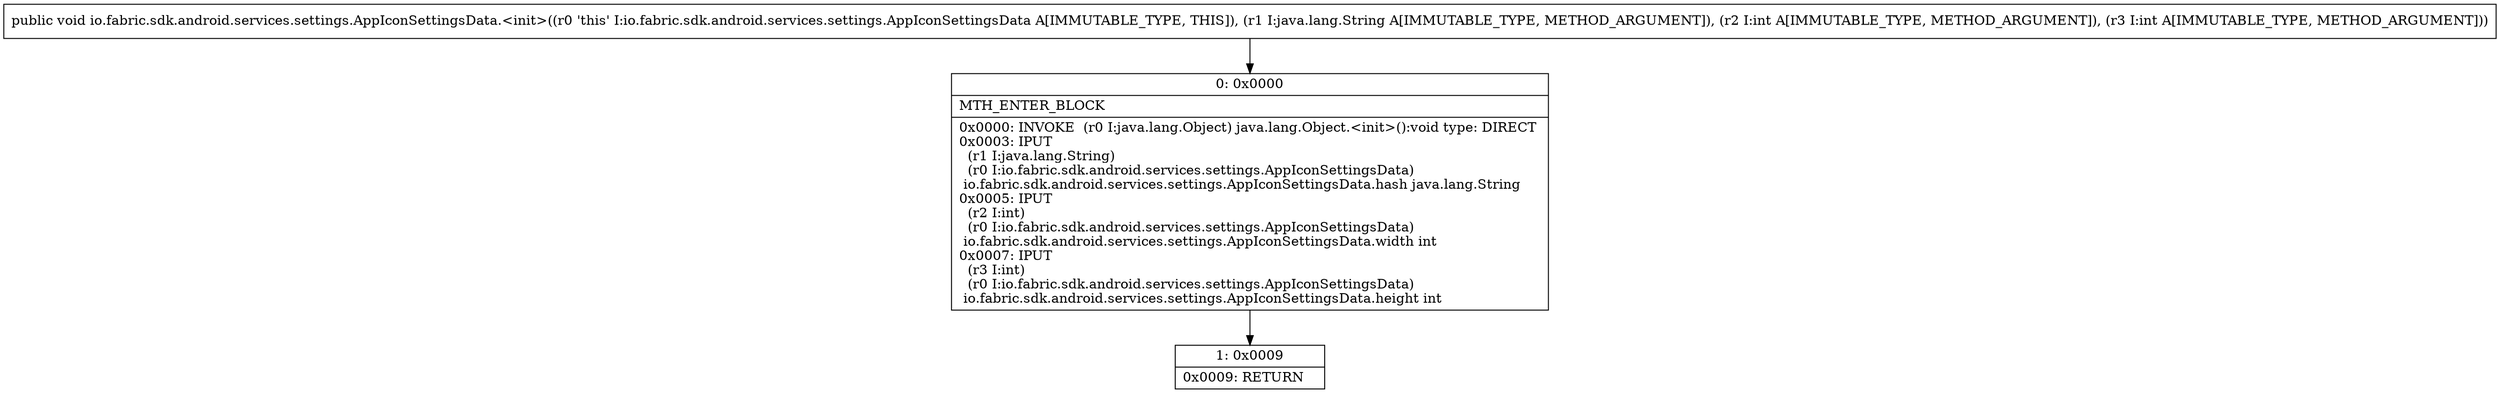 digraph "CFG forio.fabric.sdk.android.services.settings.AppIconSettingsData.\<init\>(Ljava\/lang\/String;II)V" {
Node_0 [shape=record,label="{0\:\ 0x0000|MTH_ENTER_BLOCK\l|0x0000: INVOKE  (r0 I:java.lang.Object) java.lang.Object.\<init\>():void type: DIRECT \l0x0003: IPUT  \l  (r1 I:java.lang.String)\l  (r0 I:io.fabric.sdk.android.services.settings.AppIconSettingsData)\l io.fabric.sdk.android.services.settings.AppIconSettingsData.hash java.lang.String \l0x0005: IPUT  \l  (r2 I:int)\l  (r0 I:io.fabric.sdk.android.services.settings.AppIconSettingsData)\l io.fabric.sdk.android.services.settings.AppIconSettingsData.width int \l0x0007: IPUT  \l  (r3 I:int)\l  (r0 I:io.fabric.sdk.android.services.settings.AppIconSettingsData)\l io.fabric.sdk.android.services.settings.AppIconSettingsData.height int \l}"];
Node_1 [shape=record,label="{1\:\ 0x0009|0x0009: RETURN   \l}"];
MethodNode[shape=record,label="{public void io.fabric.sdk.android.services.settings.AppIconSettingsData.\<init\>((r0 'this' I:io.fabric.sdk.android.services.settings.AppIconSettingsData A[IMMUTABLE_TYPE, THIS]), (r1 I:java.lang.String A[IMMUTABLE_TYPE, METHOD_ARGUMENT]), (r2 I:int A[IMMUTABLE_TYPE, METHOD_ARGUMENT]), (r3 I:int A[IMMUTABLE_TYPE, METHOD_ARGUMENT])) }"];
MethodNode -> Node_0;
Node_0 -> Node_1;
}

